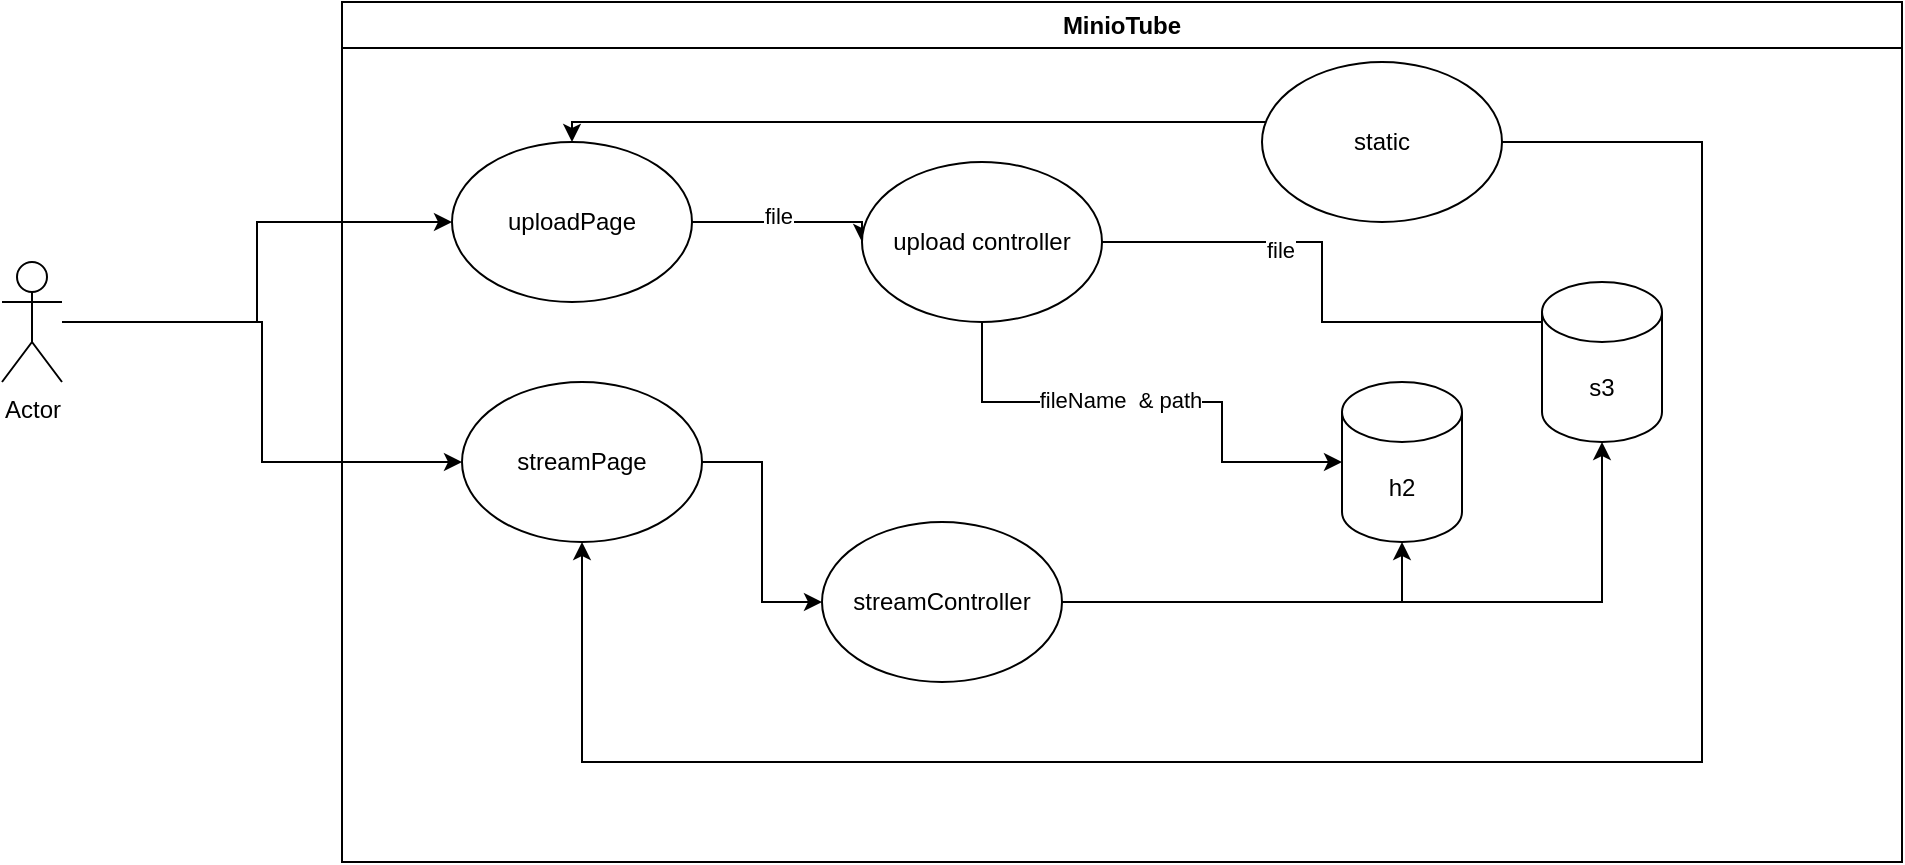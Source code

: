 <mxfile version="21.6.6" type="github">
  <diagram name="Page-1" id="30KtFLkSbqT5_gYMwsqc">
    <mxGraphModel dx="1050" dy="566" grid="1" gridSize="10" guides="1" tooltips="1" connect="1" arrows="1" fold="1" page="1" pageScale="1" pageWidth="850" pageHeight="1100" math="0" shadow="0">
      <root>
        <mxCell id="0" />
        <mxCell id="1" parent="0" />
        <mxCell id="9Cp5fAGlEfF_APMF3tyh-11" style="edgeStyle=orthogonalEdgeStyle;rounded=0;orthogonalLoop=1;jettySize=auto;html=1;" edge="1" parent="1" source="9Cp5fAGlEfF_APMF3tyh-1" target="9Cp5fAGlEfF_APMF3tyh-8">
          <mxGeometry relative="1" as="geometry" />
        </mxCell>
        <mxCell id="9Cp5fAGlEfF_APMF3tyh-25" style="edgeStyle=orthogonalEdgeStyle;rounded=0;orthogonalLoop=1;jettySize=auto;html=1;entryX=0;entryY=0.5;entryDx=0;entryDy=0;" edge="1" parent="1" source="9Cp5fAGlEfF_APMF3tyh-1" target="9Cp5fAGlEfF_APMF3tyh-22">
          <mxGeometry relative="1" as="geometry" />
        </mxCell>
        <mxCell id="9Cp5fAGlEfF_APMF3tyh-1" value="Actor" style="shape=umlActor;verticalLabelPosition=bottom;verticalAlign=top;html=1;outlineConnect=0;" vertex="1" parent="1">
          <mxGeometry x="70" y="200" width="30" height="60" as="geometry" />
        </mxCell>
        <mxCell id="9Cp5fAGlEfF_APMF3tyh-3" value="MinioTube" style="swimlane;whiteSpace=wrap;html=1;" vertex="1" parent="1">
          <mxGeometry x="240" y="70" width="780" height="430" as="geometry" />
        </mxCell>
        <mxCell id="9Cp5fAGlEfF_APMF3tyh-14" style="edgeStyle=orthogonalEdgeStyle;rounded=0;orthogonalLoop=1;jettySize=auto;html=1;entryX=0;entryY=0.5;entryDx=0;entryDy=0;" edge="1" parent="9Cp5fAGlEfF_APMF3tyh-3" source="9Cp5fAGlEfF_APMF3tyh-8" target="9Cp5fAGlEfF_APMF3tyh-12">
          <mxGeometry relative="1" as="geometry">
            <Array as="points">
              <mxPoint x="260" y="110" />
            </Array>
          </mxGeometry>
        </mxCell>
        <mxCell id="9Cp5fAGlEfF_APMF3tyh-15" value="file" style="edgeLabel;html=1;align=center;verticalAlign=middle;resizable=0;points=[];" vertex="1" connectable="0" parent="9Cp5fAGlEfF_APMF3tyh-14">
          <mxGeometry x="-0.1" y="3" relative="1" as="geometry">
            <mxPoint as="offset" />
          </mxGeometry>
        </mxCell>
        <mxCell id="9Cp5fAGlEfF_APMF3tyh-8" value="uploadPage" style="ellipse;whiteSpace=wrap;html=1;" vertex="1" parent="9Cp5fAGlEfF_APMF3tyh-3">
          <mxGeometry x="55" y="70" width="120" height="80" as="geometry" />
        </mxCell>
        <mxCell id="9Cp5fAGlEfF_APMF3tyh-10" style="edgeStyle=orthogonalEdgeStyle;rounded=0;orthogonalLoop=1;jettySize=auto;html=1;" edge="1" parent="9Cp5fAGlEfF_APMF3tyh-3" source="9Cp5fAGlEfF_APMF3tyh-9" target="9Cp5fAGlEfF_APMF3tyh-8">
          <mxGeometry relative="1" as="geometry">
            <Array as="points">
              <mxPoint x="520" y="60" />
              <mxPoint x="115" y="60" />
            </Array>
          </mxGeometry>
        </mxCell>
        <mxCell id="9Cp5fAGlEfF_APMF3tyh-24" style="edgeStyle=orthogonalEdgeStyle;rounded=0;orthogonalLoop=1;jettySize=auto;html=1;entryX=0.5;entryY=1;entryDx=0;entryDy=0;" edge="1" parent="9Cp5fAGlEfF_APMF3tyh-3" source="9Cp5fAGlEfF_APMF3tyh-9" target="9Cp5fAGlEfF_APMF3tyh-22">
          <mxGeometry relative="1" as="geometry">
            <Array as="points">
              <mxPoint x="680" y="70" />
              <mxPoint x="680" y="380" />
              <mxPoint x="120" y="380" />
            </Array>
          </mxGeometry>
        </mxCell>
        <mxCell id="9Cp5fAGlEfF_APMF3tyh-9" value="static" style="ellipse;whiteSpace=wrap;html=1;" vertex="1" parent="9Cp5fAGlEfF_APMF3tyh-3">
          <mxGeometry x="460" y="30" width="120" height="80" as="geometry" />
        </mxCell>
        <mxCell id="9Cp5fAGlEfF_APMF3tyh-17" style="edgeStyle=orthogonalEdgeStyle;rounded=0;orthogonalLoop=1;jettySize=auto;html=1;entryX=0.167;entryY=0.25;entryDx=0;entryDy=0;entryPerimeter=0;" edge="1" parent="9Cp5fAGlEfF_APMF3tyh-3" source="9Cp5fAGlEfF_APMF3tyh-12" target="9Cp5fAGlEfF_APMF3tyh-16">
          <mxGeometry relative="1" as="geometry" />
        </mxCell>
        <mxCell id="9Cp5fAGlEfF_APMF3tyh-18" value="file" style="edgeLabel;html=1;align=center;verticalAlign=middle;resizable=0;points=[];" vertex="1" connectable="0" parent="9Cp5fAGlEfF_APMF3tyh-17">
          <mxGeometry x="-0.346" y="-4" relative="1" as="geometry">
            <mxPoint as="offset" />
          </mxGeometry>
        </mxCell>
        <mxCell id="9Cp5fAGlEfF_APMF3tyh-20" style="edgeStyle=orthogonalEdgeStyle;rounded=0;orthogonalLoop=1;jettySize=auto;html=1;" edge="1" parent="9Cp5fAGlEfF_APMF3tyh-3" source="9Cp5fAGlEfF_APMF3tyh-12" target="9Cp5fAGlEfF_APMF3tyh-19">
          <mxGeometry relative="1" as="geometry">
            <Array as="points">
              <mxPoint x="440" y="200" />
              <mxPoint x="440" y="230" />
            </Array>
          </mxGeometry>
        </mxCell>
        <mxCell id="9Cp5fAGlEfF_APMF3tyh-21" value="fileName&amp;nbsp; &amp;amp; path" style="edgeLabel;html=1;align=center;verticalAlign=middle;resizable=0;points=[];" vertex="1" connectable="0" parent="9Cp5fAGlEfF_APMF3tyh-20">
          <mxGeometry x="-0.131" y="1" relative="1" as="geometry">
            <mxPoint as="offset" />
          </mxGeometry>
        </mxCell>
        <mxCell id="9Cp5fAGlEfF_APMF3tyh-12" value="upload controller" style="ellipse;whiteSpace=wrap;html=1;" vertex="1" parent="9Cp5fAGlEfF_APMF3tyh-3">
          <mxGeometry x="260" y="80" width="120" height="80" as="geometry" />
        </mxCell>
        <mxCell id="9Cp5fAGlEfF_APMF3tyh-16" value="s3" style="shape=cylinder3;whiteSpace=wrap;html=1;boundedLbl=1;backgroundOutline=1;size=15;" vertex="1" parent="9Cp5fAGlEfF_APMF3tyh-3">
          <mxGeometry x="600" y="140" width="60" height="80" as="geometry" />
        </mxCell>
        <mxCell id="9Cp5fAGlEfF_APMF3tyh-19" value="h2" style="shape=cylinder3;whiteSpace=wrap;html=1;boundedLbl=1;backgroundOutline=1;size=15;" vertex="1" parent="9Cp5fAGlEfF_APMF3tyh-3">
          <mxGeometry x="500" y="190" width="60" height="80" as="geometry" />
        </mxCell>
        <mxCell id="9Cp5fAGlEfF_APMF3tyh-28" style="edgeStyle=orthogonalEdgeStyle;rounded=0;orthogonalLoop=1;jettySize=auto;html=1;entryX=0;entryY=0.5;entryDx=0;entryDy=0;" edge="1" parent="9Cp5fAGlEfF_APMF3tyh-3" source="9Cp5fAGlEfF_APMF3tyh-22" target="9Cp5fAGlEfF_APMF3tyh-27">
          <mxGeometry relative="1" as="geometry" />
        </mxCell>
        <mxCell id="9Cp5fAGlEfF_APMF3tyh-22" value="streamPage" style="ellipse;whiteSpace=wrap;html=1;" vertex="1" parent="9Cp5fAGlEfF_APMF3tyh-3">
          <mxGeometry x="60" y="190" width="120" height="80" as="geometry" />
        </mxCell>
        <mxCell id="9Cp5fAGlEfF_APMF3tyh-29" style="edgeStyle=orthogonalEdgeStyle;rounded=0;orthogonalLoop=1;jettySize=auto;html=1;entryX=0.5;entryY=1;entryDx=0;entryDy=0;entryPerimeter=0;" edge="1" parent="9Cp5fAGlEfF_APMF3tyh-3" source="9Cp5fAGlEfF_APMF3tyh-27" target="9Cp5fAGlEfF_APMF3tyh-19">
          <mxGeometry relative="1" as="geometry" />
        </mxCell>
        <mxCell id="9Cp5fAGlEfF_APMF3tyh-30" style="edgeStyle=orthogonalEdgeStyle;rounded=0;orthogonalLoop=1;jettySize=auto;html=1;" edge="1" parent="9Cp5fAGlEfF_APMF3tyh-3" source="9Cp5fAGlEfF_APMF3tyh-27" target="9Cp5fAGlEfF_APMF3tyh-16">
          <mxGeometry relative="1" as="geometry" />
        </mxCell>
        <mxCell id="9Cp5fAGlEfF_APMF3tyh-27" value="streamController" style="ellipse;whiteSpace=wrap;html=1;" vertex="1" parent="9Cp5fAGlEfF_APMF3tyh-3">
          <mxGeometry x="240" y="260" width="120" height="80" as="geometry" />
        </mxCell>
      </root>
    </mxGraphModel>
  </diagram>
</mxfile>
